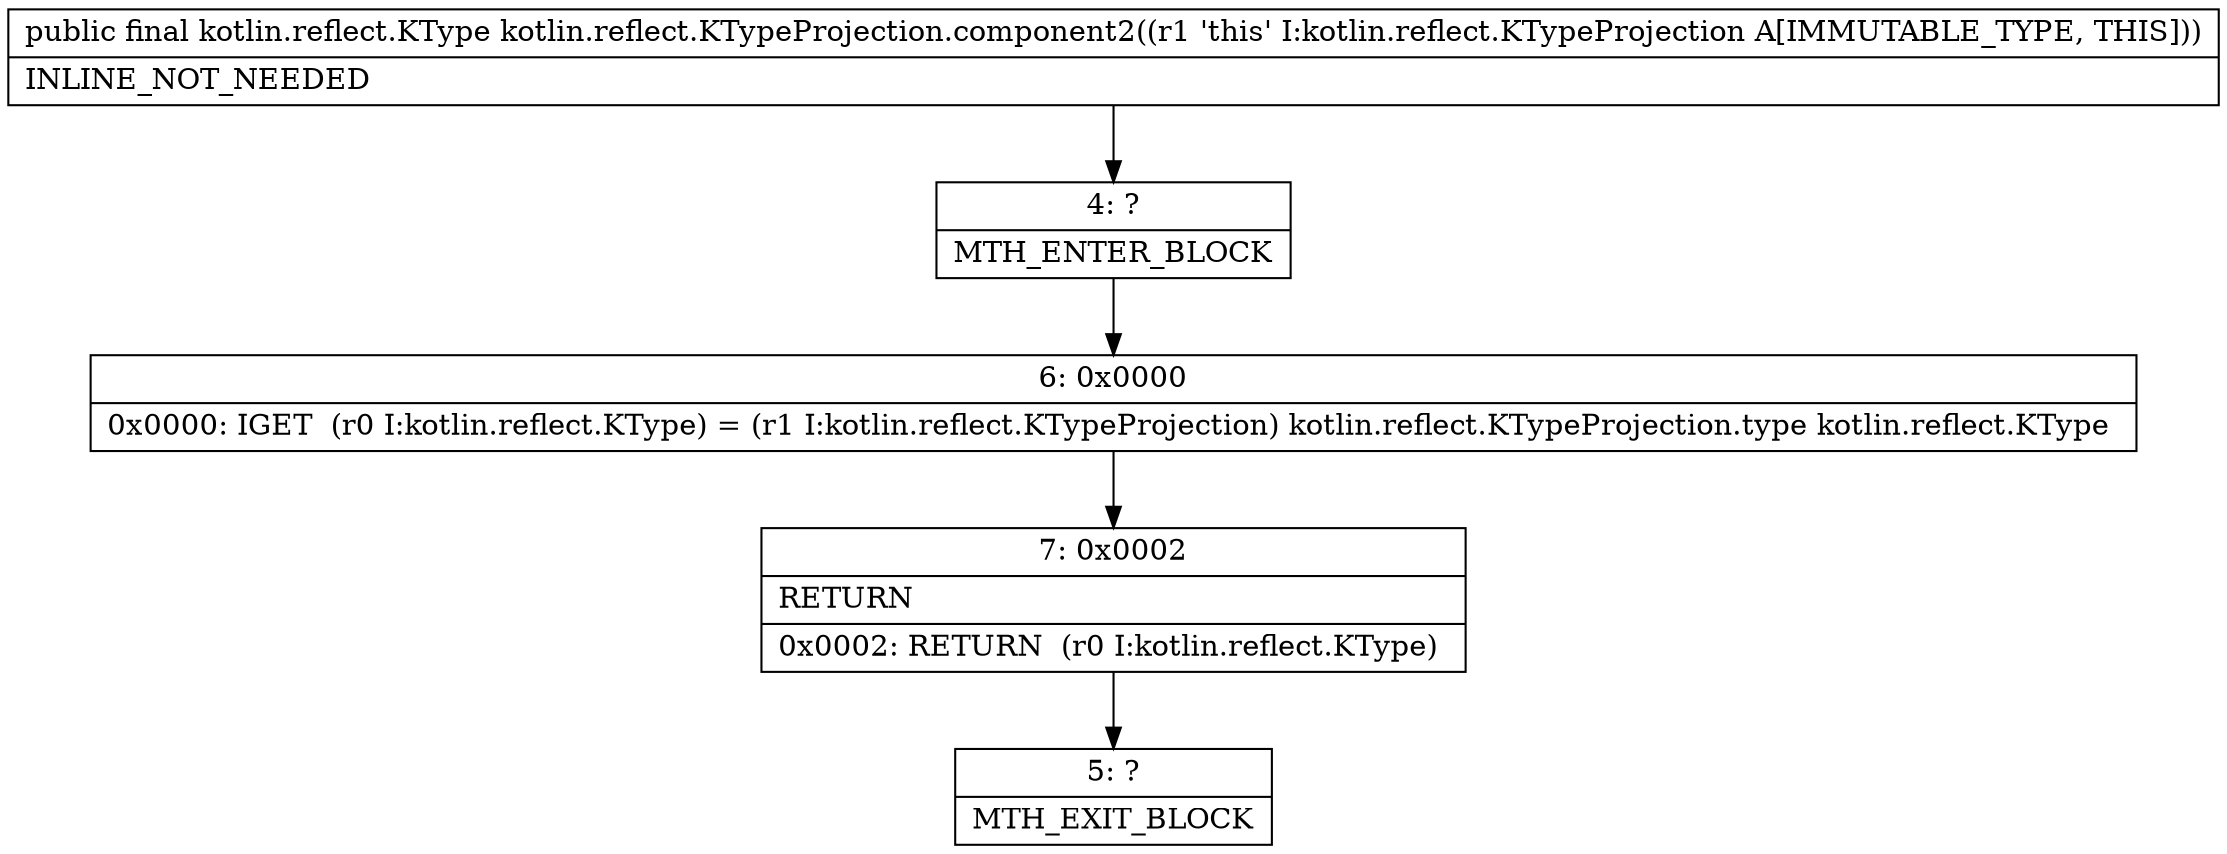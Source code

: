 digraph "CFG forkotlin.reflect.KTypeProjection.component2()Lkotlin\/reflect\/KType;" {
Node_4 [shape=record,label="{4\:\ ?|MTH_ENTER_BLOCK\l}"];
Node_6 [shape=record,label="{6\:\ 0x0000|0x0000: IGET  (r0 I:kotlin.reflect.KType) = (r1 I:kotlin.reflect.KTypeProjection) kotlin.reflect.KTypeProjection.type kotlin.reflect.KType \l}"];
Node_7 [shape=record,label="{7\:\ 0x0002|RETURN\l|0x0002: RETURN  (r0 I:kotlin.reflect.KType) \l}"];
Node_5 [shape=record,label="{5\:\ ?|MTH_EXIT_BLOCK\l}"];
MethodNode[shape=record,label="{public final kotlin.reflect.KType kotlin.reflect.KTypeProjection.component2((r1 'this' I:kotlin.reflect.KTypeProjection A[IMMUTABLE_TYPE, THIS]))  | INLINE_NOT_NEEDED\l}"];
MethodNode -> Node_4;Node_4 -> Node_6;
Node_6 -> Node_7;
Node_7 -> Node_5;
}

